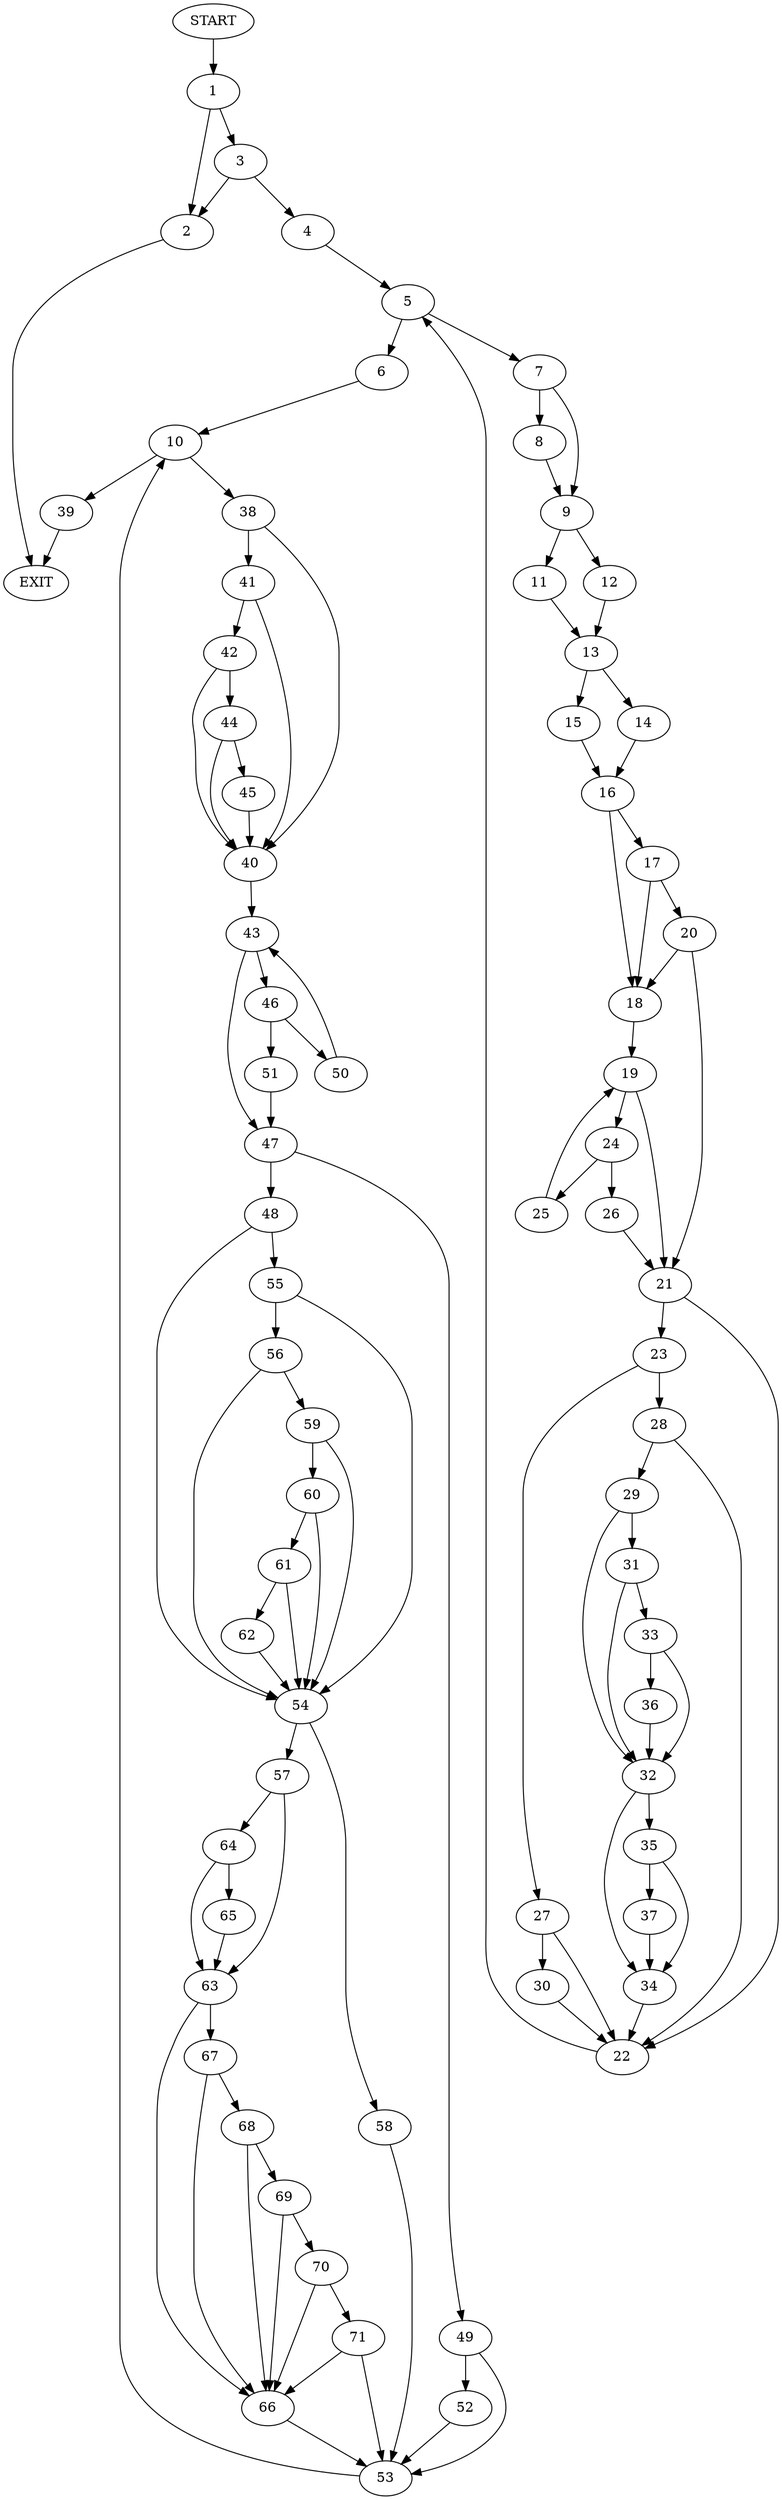 digraph {
0 [label="START"]
72 [label="EXIT"]
0 -> 1
1 -> 2
1 -> 3
2 -> 72
3 -> 2
3 -> 4
4 -> 5
5 -> 6
5 -> 7
7 -> 8
7 -> 9
6 -> 10
9 -> 11
9 -> 12
8 -> 9
11 -> 13
12 -> 13
13 -> 14
13 -> 15
14 -> 16
15 -> 16
16 -> 17
16 -> 18
18 -> 19
17 -> 20
17 -> 18
20 -> 21
20 -> 18
21 -> 22
21 -> 23
19 -> 21
19 -> 24
24 -> 25
24 -> 26
26 -> 21
25 -> 19
23 -> 27
23 -> 28
22 -> 5
28 -> 22
28 -> 29
27 -> 22
27 -> 30
30 -> 22
29 -> 31
29 -> 32
31 -> 32
31 -> 33
32 -> 34
32 -> 35
33 -> 36
33 -> 32
36 -> 32
35 -> 34
35 -> 37
34 -> 22
37 -> 34
10 -> 38
10 -> 39
38 -> 40
38 -> 41
39 -> 72
41 -> 42
41 -> 40
40 -> 43
42 -> 40
42 -> 44
44 -> 40
44 -> 45
45 -> 40
43 -> 46
43 -> 47
47 -> 48
47 -> 49
46 -> 50
46 -> 51
50 -> 43
51 -> 47
49 -> 52
49 -> 53
48 -> 54
48 -> 55
52 -> 53
53 -> 10
55 -> 54
55 -> 56
54 -> 57
54 -> 58
56 -> 59
56 -> 54
59 -> 60
59 -> 54
60 -> 54
60 -> 61
61 -> 54
61 -> 62
62 -> 54
58 -> 53
57 -> 63
57 -> 64
64 -> 63
64 -> 65
63 -> 66
63 -> 67
65 -> 63
67 -> 66
67 -> 68
66 -> 53
68 -> 66
68 -> 69
69 -> 66
69 -> 70
70 -> 66
70 -> 71
71 -> 66
71 -> 53
}
